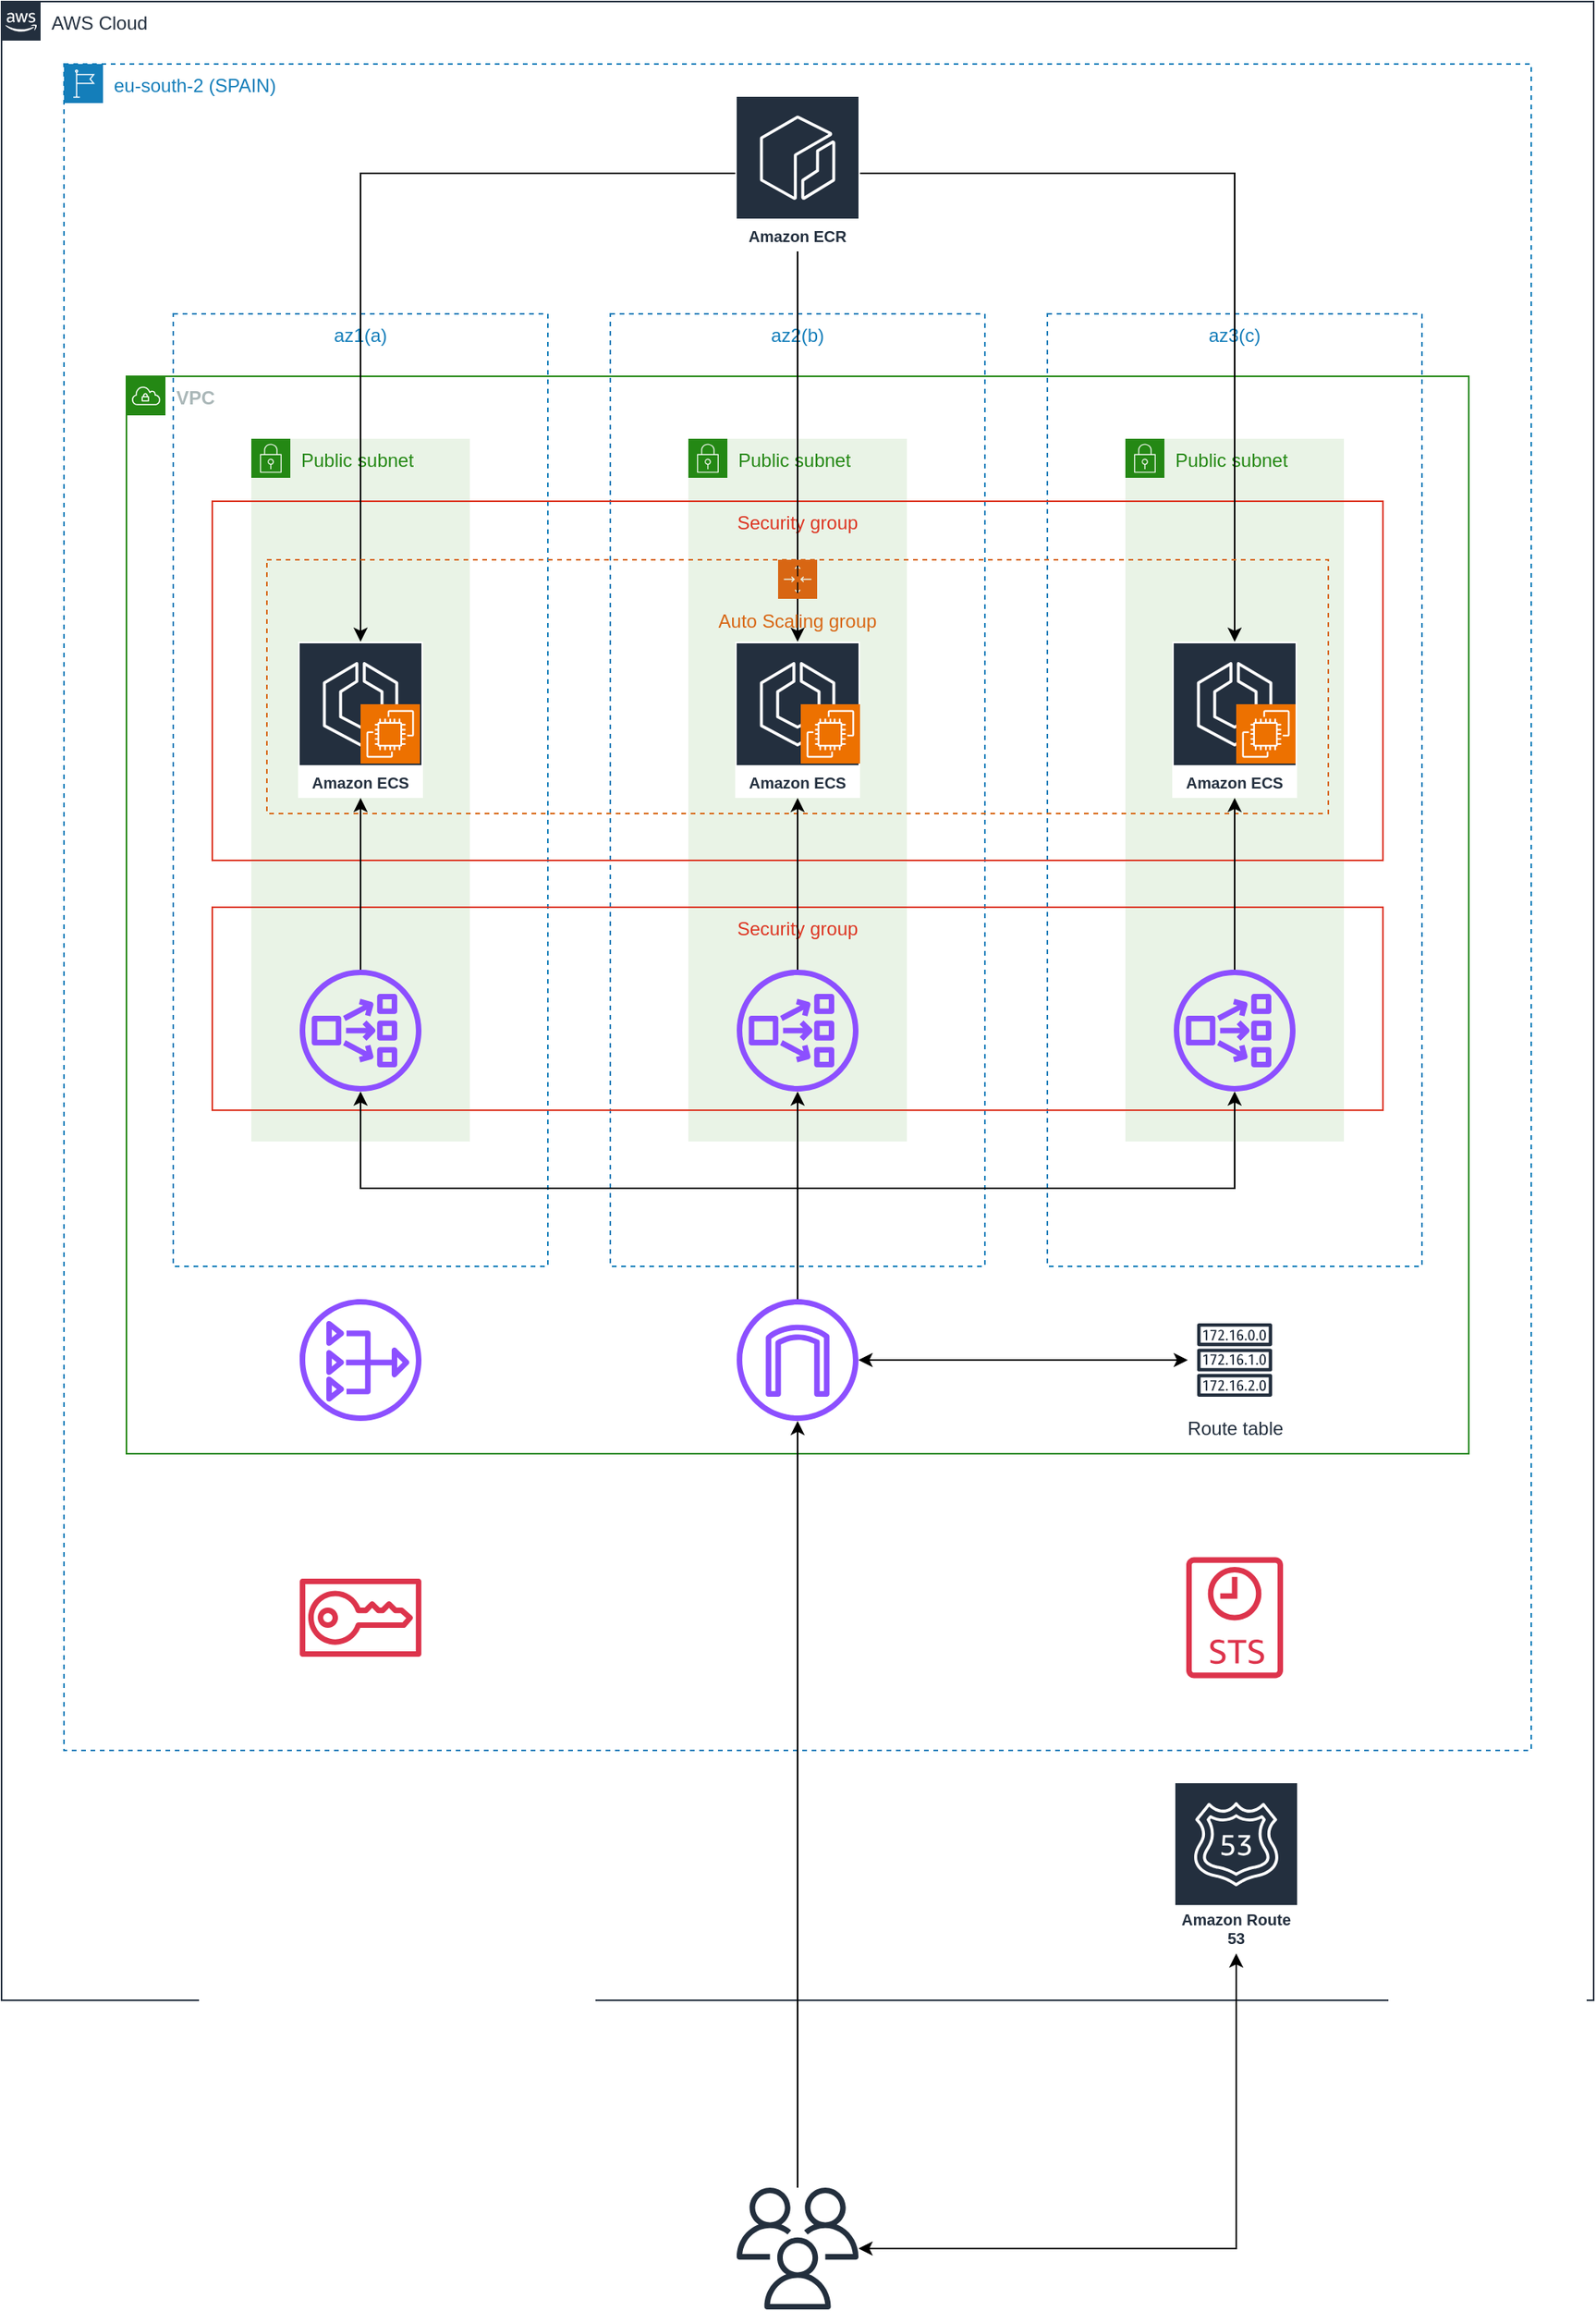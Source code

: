 <mxfile version="21.8.2" type="device">
  <diagram id="qTUR6LgvcD0iknV4s_xD" name="HA+Cluster">
    <mxGraphModel dx="1434" dy="782" grid="1" gridSize="10" guides="1" tooltips="1" connect="1" arrows="1" fold="1" page="1" pageScale="1" pageWidth="1169" pageHeight="1654" math="0" shadow="0">
      <root>
        <mxCell id="0" />
        <mxCell id="1" parent="0" />
        <mxCell id="nJ3LB4OTwtg94eYrsXtY-1" value="AWS Cloud" style="points=[[0,0],[0.25,0],[0.5,0],[0.75,0],[1,0],[1,0.25],[1,0.5],[1,0.75],[1,1],[0.75,1],[0.5,1],[0.25,1],[0,1],[0,0.75],[0,0.5],[0,0.25]];outlineConnect=0;gradientColor=none;html=1;whiteSpace=wrap;fontSize=12;fontStyle=0;container=1;pointerEvents=0;collapsible=0;recursiveResize=0;shape=mxgraph.aws4.group;grIcon=mxgraph.aws4.group_aws_cloud_alt;strokeColor=#232F3E;fillColor=none;verticalAlign=top;align=left;spacingLeft=30;fontColor=#232F3E;dashed=0;" parent="1" vertex="1">
          <mxGeometry x="75" y="88" width="1020" height="1280" as="geometry" />
        </mxCell>
        <mxCell id="nJ3LB4OTwtg94eYrsXtY-2" value="eu-south-2 (SPAIN)" style="points=[[0,0],[0.25,0],[0.5,0],[0.75,0],[1,0],[1,0.25],[1,0.5],[1,0.75],[1,1],[0.75,1],[0.5,1],[0.25,1],[0,1],[0,0.75],[0,0.5],[0,0.25]];outlineConnect=0;gradientColor=none;html=1;whiteSpace=wrap;fontSize=12;fontStyle=0;container=1;pointerEvents=0;collapsible=0;recursiveResize=0;shape=mxgraph.aws4.group;grIcon=mxgraph.aws4.group_region;strokeColor=#147EBA;fillColor=none;verticalAlign=top;align=left;spacingLeft=30;fontColor=#147EBA;dashed=1;" parent="nJ3LB4OTwtg94eYrsXtY-1" vertex="1">
          <mxGeometry x="40" y="40" width="940" height="1080" as="geometry" />
        </mxCell>
        <mxCell id="nJ3LB4OTwtg94eYrsXtY-3" value="az1(a)" style="fillColor=none;strokeColor=#147EBA;dashed=1;verticalAlign=top;fontStyle=0;fontColor=#147EBA;whiteSpace=wrap;html=1;" parent="nJ3LB4OTwtg94eYrsXtY-2" vertex="1">
          <mxGeometry x="70" y="160" width="240" height="610" as="geometry" />
        </mxCell>
        <mxCell id="nJ3LB4OTwtg94eYrsXtY-4" value="az2(b)" style="fillColor=none;strokeColor=#147EBA;dashed=1;verticalAlign=top;fontStyle=0;fontColor=#147EBA;whiteSpace=wrap;html=1;" parent="nJ3LB4OTwtg94eYrsXtY-2" vertex="1">
          <mxGeometry x="350" y="160" width="240" height="610" as="geometry" />
        </mxCell>
        <mxCell id="nJ3LB4OTwtg94eYrsXtY-5" value="az3(c)" style="fillColor=none;strokeColor=#147EBA;dashed=1;verticalAlign=top;fontStyle=0;fontColor=#147EBA;whiteSpace=wrap;html=1;" parent="nJ3LB4OTwtg94eYrsXtY-2" vertex="1">
          <mxGeometry x="630" y="160" width="240" height="610" as="geometry" />
        </mxCell>
        <mxCell id="nJ3LB4OTwtg94eYrsXtY-6" value="&lt;b&gt;VPC&lt;/b&gt;" style="points=[[0,0],[0.25,0],[0.5,0],[0.75,0],[1,0],[1,0.25],[1,0.5],[1,0.75],[1,1],[0.75,1],[0.5,1],[0.25,1],[0,1],[0,0.75],[0,0.5],[0,0.25]];outlineConnect=0;gradientColor=none;html=1;whiteSpace=wrap;fontSize=12;fontStyle=0;container=1;pointerEvents=0;collapsible=0;recursiveResize=0;shape=mxgraph.aws4.group;grIcon=mxgraph.aws4.group_vpc;strokeColor=#248814;fillColor=none;verticalAlign=top;align=left;spacingLeft=30;fontColor=#AAB7B8;dashed=0;" parent="nJ3LB4OTwtg94eYrsXtY-2" vertex="1">
          <mxGeometry x="40" y="200" width="860" height="690" as="geometry" />
        </mxCell>
        <mxCell id="nJ3LB4OTwtg94eYrsXtY-7" value="Public subnet" style="points=[[0,0],[0.25,0],[0.5,0],[0.75,0],[1,0],[1,0.25],[1,0.5],[1,0.75],[1,1],[0.75,1],[0.5,1],[0.25,1],[0,1],[0,0.75],[0,0.5],[0,0.25]];outlineConnect=0;gradientColor=none;html=1;whiteSpace=wrap;fontSize=12;fontStyle=0;container=1;pointerEvents=0;collapsible=0;recursiveResize=0;shape=mxgraph.aws4.group;grIcon=mxgraph.aws4.group_security_group;grStroke=0;strokeColor=#248814;fillColor=#E9F3E6;verticalAlign=top;align=left;spacingLeft=30;fontColor=#248814;dashed=0;" parent="nJ3LB4OTwtg94eYrsXtY-6" vertex="1">
          <mxGeometry x="80" y="40" width="140" height="450" as="geometry" />
        </mxCell>
        <mxCell id="nJ3LB4OTwtg94eYrsXtY-8" value="Public subnet" style="points=[[0,0],[0.25,0],[0.5,0],[0.75,0],[1,0],[1,0.25],[1,0.5],[1,0.75],[1,1],[0.75,1],[0.5,1],[0.25,1],[0,1],[0,0.75],[0,0.5],[0,0.25]];outlineConnect=0;gradientColor=none;html=1;whiteSpace=wrap;fontSize=12;fontStyle=0;container=1;pointerEvents=0;collapsible=0;recursiveResize=0;shape=mxgraph.aws4.group;grIcon=mxgraph.aws4.group_security_group;grStroke=0;strokeColor=#248814;fillColor=#E9F3E6;verticalAlign=top;align=left;spacingLeft=30;fontColor=#248814;dashed=0;" parent="nJ3LB4OTwtg94eYrsXtY-6" vertex="1">
          <mxGeometry x="360" y="40" width="140" height="450" as="geometry" />
        </mxCell>
        <mxCell id="nJ3LB4OTwtg94eYrsXtY-9" value="Public subnet" style="points=[[0,0],[0.25,0],[0.5,0],[0.75,0],[1,0],[1,0.25],[1,0.5],[1,0.75],[1,1],[0.75,1],[0.5,1],[0.25,1],[0,1],[0,0.75],[0,0.5],[0,0.25]];outlineConnect=0;gradientColor=none;html=1;whiteSpace=wrap;fontSize=12;fontStyle=0;container=1;pointerEvents=0;collapsible=0;recursiveResize=0;shape=mxgraph.aws4.group;grIcon=mxgraph.aws4.group_security_group;grStroke=0;strokeColor=#248814;fillColor=#E9F3E6;verticalAlign=top;align=left;spacingLeft=30;fontColor=#248814;dashed=0;" parent="nJ3LB4OTwtg94eYrsXtY-6" vertex="1">
          <mxGeometry x="640" y="40" width="140" height="450" as="geometry" />
        </mxCell>
        <mxCell id="nJ3LB4OTwtg94eYrsXtY-10" style="edgeStyle=orthogonalEdgeStyle;rounded=0;orthogonalLoop=1;jettySize=auto;html=1;startArrow=classic;startFill=1;" parent="nJ3LB4OTwtg94eYrsXtY-6" source="nJ3LB4OTwtg94eYrsXtY-11" target="nJ3LB4OTwtg94eYrsXtY-12" edge="1">
          <mxGeometry relative="1" as="geometry" />
        </mxCell>
        <mxCell id="nJ3LB4OTwtg94eYrsXtY-11" value="Route table" style="sketch=0;outlineConnect=0;fontColor=#232F3E;gradientColor=none;strokeColor=#232F3E;fillColor=#ffffff;dashed=0;verticalLabelPosition=bottom;verticalAlign=top;align=center;html=1;fontSize=12;fontStyle=0;aspect=fixed;shape=mxgraph.aws4.resourceIcon;resIcon=mxgraph.aws4.route_table;" parent="nJ3LB4OTwtg94eYrsXtY-6" vertex="1">
          <mxGeometry x="680" y="600" width="60" height="60" as="geometry" />
        </mxCell>
        <mxCell id="nJ3LB4OTwtg94eYrsXtY-12" value="" style="sketch=0;outlineConnect=0;fontColor=#232F3E;gradientColor=none;fillColor=#8C4FFF;strokeColor=none;dashed=0;verticalLabelPosition=bottom;verticalAlign=top;align=center;html=1;fontSize=12;fontStyle=0;aspect=fixed;pointerEvents=1;shape=mxgraph.aws4.internet_gateway;" parent="nJ3LB4OTwtg94eYrsXtY-6" vertex="1">
          <mxGeometry x="391" y="591" width="78" height="78" as="geometry" />
        </mxCell>
        <mxCell id="nJ3LB4OTwtg94eYrsXtY-13" value="" style="sketch=0;outlineConnect=0;fontColor=#232F3E;gradientColor=none;fillColor=#8C4FFF;strokeColor=none;dashed=0;verticalLabelPosition=bottom;verticalAlign=top;align=center;html=1;fontSize=12;fontStyle=0;aspect=fixed;pointerEvents=1;shape=mxgraph.aws4.nat_gateway;" parent="nJ3LB4OTwtg94eYrsXtY-6" vertex="1">
          <mxGeometry x="111" y="591" width="78" height="78" as="geometry" />
        </mxCell>
        <mxCell id="nJ3LB4OTwtg94eYrsXtY-14" value="Security group" style="fillColor=none;strokeColor=#DD3522;verticalAlign=top;fontStyle=0;fontColor=#DD3522;whiteSpace=wrap;html=1;" parent="nJ3LB4OTwtg94eYrsXtY-2" vertex="1">
          <mxGeometry x="95" y="280" width="750" height="230" as="geometry" />
        </mxCell>
        <mxCell id="nJ3LB4OTwtg94eYrsXtY-15" style="edgeStyle=orthogonalEdgeStyle;rounded=0;orthogonalLoop=1;jettySize=auto;html=1;" parent="nJ3LB4OTwtg94eYrsXtY-2" source="nJ3LB4OTwtg94eYrsXtY-18" target="nJ3LB4OTwtg94eYrsXtY-20" edge="1">
          <mxGeometry relative="1" as="geometry" />
        </mxCell>
        <mxCell id="nJ3LB4OTwtg94eYrsXtY-16" style="edgeStyle=orthogonalEdgeStyle;rounded=0;orthogonalLoop=1;jettySize=auto;html=1;" parent="nJ3LB4OTwtg94eYrsXtY-2" source="nJ3LB4OTwtg94eYrsXtY-18" target="nJ3LB4OTwtg94eYrsXtY-30" edge="1">
          <mxGeometry relative="1" as="geometry" />
        </mxCell>
        <mxCell id="nJ3LB4OTwtg94eYrsXtY-17" style="edgeStyle=orthogonalEdgeStyle;rounded=0;orthogonalLoop=1;jettySize=auto;html=1;" parent="nJ3LB4OTwtg94eYrsXtY-2" source="nJ3LB4OTwtg94eYrsXtY-18" target="nJ3LB4OTwtg94eYrsXtY-29" edge="1">
          <mxGeometry relative="1" as="geometry" />
        </mxCell>
        <mxCell id="nJ3LB4OTwtg94eYrsXtY-18" value="Amazon ECR" style="sketch=0;outlineConnect=0;fontColor=#232F3E;gradientColor=none;strokeColor=#ffffff;fillColor=#232F3E;dashed=0;verticalLabelPosition=middle;verticalAlign=bottom;align=center;html=1;whiteSpace=wrap;fontSize=10;fontStyle=1;spacing=3;shape=mxgraph.aws4.productIcon;prIcon=mxgraph.aws4.ecr;" parent="nJ3LB4OTwtg94eYrsXtY-2" vertex="1">
          <mxGeometry x="430" y="20" width="80" height="100" as="geometry" />
        </mxCell>
        <mxCell id="nJ3LB4OTwtg94eYrsXtY-19" value="Auto Scaling group" style="points=[[0,0],[0.25,0],[0.5,0],[0.75,0],[1,0],[1,0.25],[1,0.5],[1,0.75],[1,1],[0.75,1],[0.5,1],[0.25,1],[0,1],[0,0.75],[0,0.5],[0,0.25]];outlineConnect=0;gradientColor=none;html=1;whiteSpace=wrap;fontSize=12;fontStyle=0;container=1;pointerEvents=0;collapsible=0;recursiveResize=0;shape=mxgraph.aws4.groupCenter;grIcon=mxgraph.aws4.group_auto_scaling_group;grStroke=1;strokeColor=#D86613;fillColor=none;verticalAlign=top;align=center;fontColor=#D86613;dashed=1;spacingTop=25;" parent="nJ3LB4OTwtg94eYrsXtY-2" vertex="1">
          <mxGeometry x="130" y="317.5" width="680" height="162.5" as="geometry" />
        </mxCell>
        <mxCell id="nJ3LB4OTwtg94eYrsXtY-20" value="Amazon ECS" style="sketch=0;outlineConnect=0;fontColor=#232F3E;gradientColor=none;strokeColor=#ffffff;fillColor=#232F3E;dashed=0;verticalLabelPosition=middle;verticalAlign=bottom;align=center;html=1;whiteSpace=wrap;fontSize=10;fontStyle=1;spacing=3;shape=mxgraph.aws4.productIcon;prIcon=mxgraph.aws4.ecs;" parent="nJ3LB4OTwtg94eYrsXtY-19" vertex="1">
          <mxGeometry x="580" y="52.5" width="80" height="100" as="geometry" />
        </mxCell>
        <mxCell id="nJ3LB4OTwtg94eYrsXtY-21" value="" style="sketch=0;points=[[0,0,0],[0.25,0,0],[0.5,0,0],[0.75,0,0],[1,0,0],[0,1,0],[0.25,1,0],[0.5,1,0],[0.75,1,0],[1,1,0],[0,0.25,0],[0,0.5,0],[0,0.75,0],[1,0.25,0],[1,0.5,0],[1,0.75,0]];outlineConnect=0;fontColor=#232F3E;fillColor=#ED7100;strokeColor=#ffffff;dashed=0;verticalLabelPosition=bottom;verticalAlign=top;align=center;html=1;fontSize=12;fontStyle=0;aspect=fixed;shape=mxgraph.aws4.resourceIcon;resIcon=mxgraph.aws4.ec2;" parent="nJ3LB4OTwtg94eYrsXtY-19" vertex="1">
          <mxGeometry x="621" y="92.5" width="38" height="38" as="geometry" />
        </mxCell>
        <mxCell id="nJ3LB4OTwtg94eYrsXtY-22" value="Security group" style="fillColor=none;strokeColor=#DD3522;verticalAlign=top;fontStyle=0;fontColor=#DD3522;whiteSpace=wrap;html=1;" parent="nJ3LB4OTwtg94eYrsXtY-2" vertex="1">
          <mxGeometry x="95" y="540" width="750" height="130" as="geometry" />
        </mxCell>
        <mxCell id="nJ3LB4OTwtg94eYrsXtY-23" style="edgeStyle=orthogonalEdgeStyle;rounded=0;orthogonalLoop=1;jettySize=auto;html=1;" parent="nJ3LB4OTwtg94eYrsXtY-2" source="nJ3LB4OTwtg94eYrsXtY-24" target="nJ3LB4OTwtg94eYrsXtY-30" edge="1">
          <mxGeometry relative="1" as="geometry" />
        </mxCell>
        <mxCell id="nJ3LB4OTwtg94eYrsXtY-24" value="" style="sketch=0;outlineConnect=0;fontColor=#232F3E;gradientColor=none;fillColor=#8C4FFF;strokeColor=none;dashed=0;verticalLabelPosition=bottom;verticalAlign=top;align=center;html=1;fontSize=12;fontStyle=0;aspect=fixed;pointerEvents=1;shape=mxgraph.aws4.network_load_balancer;" parent="nJ3LB4OTwtg94eYrsXtY-2" vertex="1">
          <mxGeometry x="431" y="580" width="78" height="78" as="geometry" />
        </mxCell>
        <mxCell id="nJ3LB4OTwtg94eYrsXtY-25" style="edgeStyle=orthogonalEdgeStyle;rounded=0;orthogonalLoop=1;jettySize=auto;html=1;" parent="nJ3LB4OTwtg94eYrsXtY-2" source="nJ3LB4OTwtg94eYrsXtY-26" target="nJ3LB4OTwtg94eYrsXtY-20" edge="1">
          <mxGeometry relative="1" as="geometry" />
        </mxCell>
        <mxCell id="nJ3LB4OTwtg94eYrsXtY-26" value="" style="sketch=0;outlineConnect=0;fontColor=#232F3E;gradientColor=none;fillColor=#8C4FFF;strokeColor=none;dashed=0;verticalLabelPosition=bottom;verticalAlign=top;align=center;html=1;fontSize=12;fontStyle=0;aspect=fixed;pointerEvents=1;shape=mxgraph.aws4.network_load_balancer;" parent="nJ3LB4OTwtg94eYrsXtY-2" vertex="1">
          <mxGeometry x="711" y="580" width="78" height="78" as="geometry" />
        </mxCell>
        <mxCell id="nJ3LB4OTwtg94eYrsXtY-27" style="edgeStyle=orthogonalEdgeStyle;rounded=0;orthogonalLoop=1;jettySize=auto;html=1;" parent="nJ3LB4OTwtg94eYrsXtY-2" source="nJ3LB4OTwtg94eYrsXtY-28" target="nJ3LB4OTwtg94eYrsXtY-29" edge="1">
          <mxGeometry relative="1" as="geometry" />
        </mxCell>
        <mxCell id="nJ3LB4OTwtg94eYrsXtY-28" value="" style="sketch=0;outlineConnect=0;fontColor=#232F3E;gradientColor=none;fillColor=#8C4FFF;strokeColor=none;dashed=0;verticalLabelPosition=bottom;verticalAlign=top;align=center;html=1;fontSize=12;fontStyle=0;aspect=fixed;pointerEvents=1;shape=mxgraph.aws4.network_load_balancer;" parent="nJ3LB4OTwtg94eYrsXtY-2" vertex="1">
          <mxGeometry x="151" y="580" width="78" height="78" as="geometry" />
        </mxCell>
        <mxCell id="nJ3LB4OTwtg94eYrsXtY-29" value="Amazon ECS" style="sketch=0;outlineConnect=0;fontColor=#232F3E;gradientColor=none;strokeColor=#ffffff;fillColor=#232F3E;dashed=0;verticalLabelPosition=middle;verticalAlign=bottom;align=center;html=1;whiteSpace=wrap;fontSize=10;fontStyle=1;spacing=3;shape=mxgraph.aws4.productIcon;prIcon=mxgraph.aws4.ecs;" parent="nJ3LB4OTwtg94eYrsXtY-2" vertex="1">
          <mxGeometry x="150" y="370" width="80" height="100" as="geometry" />
        </mxCell>
        <mxCell id="nJ3LB4OTwtg94eYrsXtY-30" value="Amazon ECS" style="sketch=0;outlineConnect=0;fontColor=#232F3E;gradientColor=none;strokeColor=#ffffff;fillColor=#232F3E;dashed=0;verticalLabelPosition=middle;verticalAlign=bottom;align=center;html=1;whiteSpace=wrap;fontSize=10;fontStyle=1;spacing=3;shape=mxgraph.aws4.productIcon;prIcon=mxgraph.aws4.ecs;" parent="nJ3LB4OTwtg94eYrsXtY-2" vertex="1">
          <mxGeometry x="430" y="370" width="80" height="100" as="geometry" />
        </mxCell>
        <mxCell id="nJ3LB4OTwtg94eYrsXtY-31" value="" style="sketch=0;points=[[0,0,0],[0.25,0,0],[0.5,0,0],[0.75,0,0],[1,0,0],[0,1,0],[0.25,1,0],[0.5,1,0],[0.75,1,0],[1,1,0],[0,0.25,0],[0,0.5,0],[0,0.75,0],[1,0.25,0],[1,0.5,0],[1,0.75,0]];outlineConnect=0;fontColor=#232F3E;fillColor=#ED7100;strokeColor=#ffffff;dashed=0;verticalLabelPosition=bottom;verticalAlign=top;align=center;html=1;fontSize=12;fontStyle=0;aspect=fixed;shape=mxgraph.aws4.resourceIcon;resIcon=mxgraph.aws4.ec2;" parent="nJ3LB4OTwtg94eYrsXtY-2" vertex="1">
          <mxGeometry x="190" y="410" width="38" height="38" as="geometry" />
        </mxCell>
        <mxCell id="nJ3LB4OTwtg94eYrsXtY-32" value="" style="sketch=0;points=[[0,0,0],[0.25,0,0],[0.5,0,0],[0.75,0,0],[1,0,0],[0,1,0],[0.25,1,0],[0.5,1,0],[0.75,1,0],[1,1,0],[0,0.25,0],[0,0.5,0],[0,0.75,0],[1,0.25,0],[1,0.5,0],[1,0.75,0]];outlineConnect=0;fontColor=#232F3E;fillColor=#ED7100;strokeColor=#ffffff;dashed=0;verticalLabelPosition=bottom;verticalAlign=top;align=center;html=1;fontSize=12;fontStyle=0;aspect=fixed;shape=mxgraph.aws4.resourceIcon;resIcon=mxgraph.aws4.ec2;" parent="nJ3LB4OTwtg94eYrsXtY-2" vertex="1">
          <mxGeometry x="472" y="410" width="38" height="38" as="geometry" />
        </mxCell>
        <mxCell id="nJ3LB4OTwtg94eYrsXtY-33" style="edgeStyle=orthogonalEdgeStyle;rounded=0;orthogonalLoop=1;jettySize=auto;html=1;" parent="nJ3LB4OTwtg94eYrsXtY-2" source="nJ3LB4OTwtg94eYrsXtY-12" target="nJ3LB4OTwtg94eYrsXtY-24" edge="1">
          <mxGeometry relative="1" as="geometry" />
        </mxCell>
        <mxCell id="nJ3LB4OTwtg94eYrsXtY-34" style="edgeStyle=orthogonalEdgeStyle;rounded=0;orthogonalLoop=1;jettySize=auto;html=1;" parent="nJ3LB4OTwtg94eYrsXtY-2" source="nJ3LB4OTwtg94eYrsXtY-12" target="nJ3LB4OTwtg94eYrsXtY-26" edge="1">
          <mxGeometry relative="1" as="geometry">
            <Array as="points">
              <mxPoint x="470" y="720" />
              <mxPoint x="750" y="720" />
            </Array>
          </mxGeometry>
        </mxCell>
        <mxCell id="nJ3LB4OTwtg94eYrsXtY-35" style="edgeStyle=orthogonalEdgeStyle;rounded=0;orthogonalLoop=1;jettySize=auto;html=1;" parent="nJ3LB4OTwtg94eYrsXtY-2" source="nJ3LB4OTwtg94eYrsXtY-12" target="nJ3LB4OTwtg94eYrsXtY-28" edge="1">
          <mxGeometry relative="1" as="geometry">
            <Array as="points">
              <mxPoint x="470" y="720" />
              <mxPoint x="190" y="720" />
            </Array>
          </mxGeometry>
        </mxCell>
        <mxCell id="nJ3LB4OTwtg94eYrsXtY-36" value="" style="sketch=0;outlineConnect=0;fontColor=#232F3E;gradientColor=none;fillColor=#DD344C;strokeColor=none;dashed=0;verticalLabelPosition=bottom;verticalAlign=top;align=center;html=1;fontSize=12;fontStyle=0;aspect=fixed;pointerEvents=1;shape=mxgraph.aws4.sts;" parent="nJ3LB4OTwtg94eYrsXtY-2" vertex="1">
          <mxGeometry x="151" y="970" width="78" height="50" as="geometry" />
        </mxCell>
        <mxCell id="nJ3LB4OTwtg94eYrsXtY-37" value="" style="sketch=0;outlineConnect=0;fontColor=#232F3E;gradientColor=none;fillColor=#DD344C;strokeColor=none;dashed=0;verticalLabelPosition=bottom;verticalAlign=top;align=center;html=1;fontSize=12;fontStyle=0;aspect=fixed;pointerEvents=1;shape=mxgraph.aws4.sts_alternate;" parent="nJ3LB4OTwtg94eYrsXtY-2" vertex="1">
          <mxGeometry x="719" y="956" width="62" height="78" as="geometry" />
        </mxCell>
        <mxCell id="nJ3LB4OTwtg94eYrsXtY-38" value="Amazon Route 53" style="sketch=0;outlineConnect=0;fontColor=#232F3E;gradientColor=none;strokeColor=#ffffff;fillColor=#232F3E;dashed=0;verticalLabelPosition=middle;verticalAlign=bottom;align=center;html=1;whiteSpace=wrap;fontSize=10;fontStyle=1;spacing=3;shape=mxgraph.aws4.productIcon;prIcon=mxgraph.aws4.route_53;" parent="nJ3LB4OTwtg94eYrsXtY-1" vertex="1">
          <mxGeometry x="751" y="1140" width="80" height="110" as="geometry" />
        </mxCell>
        <mxCell id="nJ3LB4OTwtg94eYrsXtY-39" style="edgeStyle=orthogonalEdgeStyle;rounded=0;orthogonalLoop=1;jettySize=auto;html=1;startArrow=classic;startFill=1;" parent="1" source="nJ3LB4OTwtg94eYrsXtY-41" target="nJ3LB4OTwtg94eYrsXtY-38" edge="1">
          <mxGeometry relative="1" as="geometry" />
        </mxCell>
        <mxCell id="nJ3LB4OTwtg94eYrsXtY-40" style="edgeStyle=orthogonalEdgeStyle;rounded=0;orthogonalLoop=1;jettySize=auto;html=1;" parent="1" source="nJ3LB4OTwtg94eYrsXtY-41" target="nJ3LB4OTwtg94eYrsXtY-12" edge="1">
          <mxGeometry relative="1" as="geometry" />
        </mxCell>
        <mxCell id="nJ3LB4OTwtg94eYrsXtY-41" value="" style="sketch=0;outlineConnect=0;fontColor=#232F3E;gradientColor=none;fillColor=#232F3D;strokeColor=none;dashed=0;verticalLabelPosition=bottom;verticalAlign=top;align=center;html=1;fontSize=12;fontStyle=0;aspect=fixed;pointerEvents=1;shape=mxgraph.aws4.users;" parent="1" vertex="1">
          <mxGeometry x="546" y="1488" width="78" height="78" as="geometry" />
        </mxCell>
      </root>
    </mxGraphModel>
  </diagram>
</mxfile>
